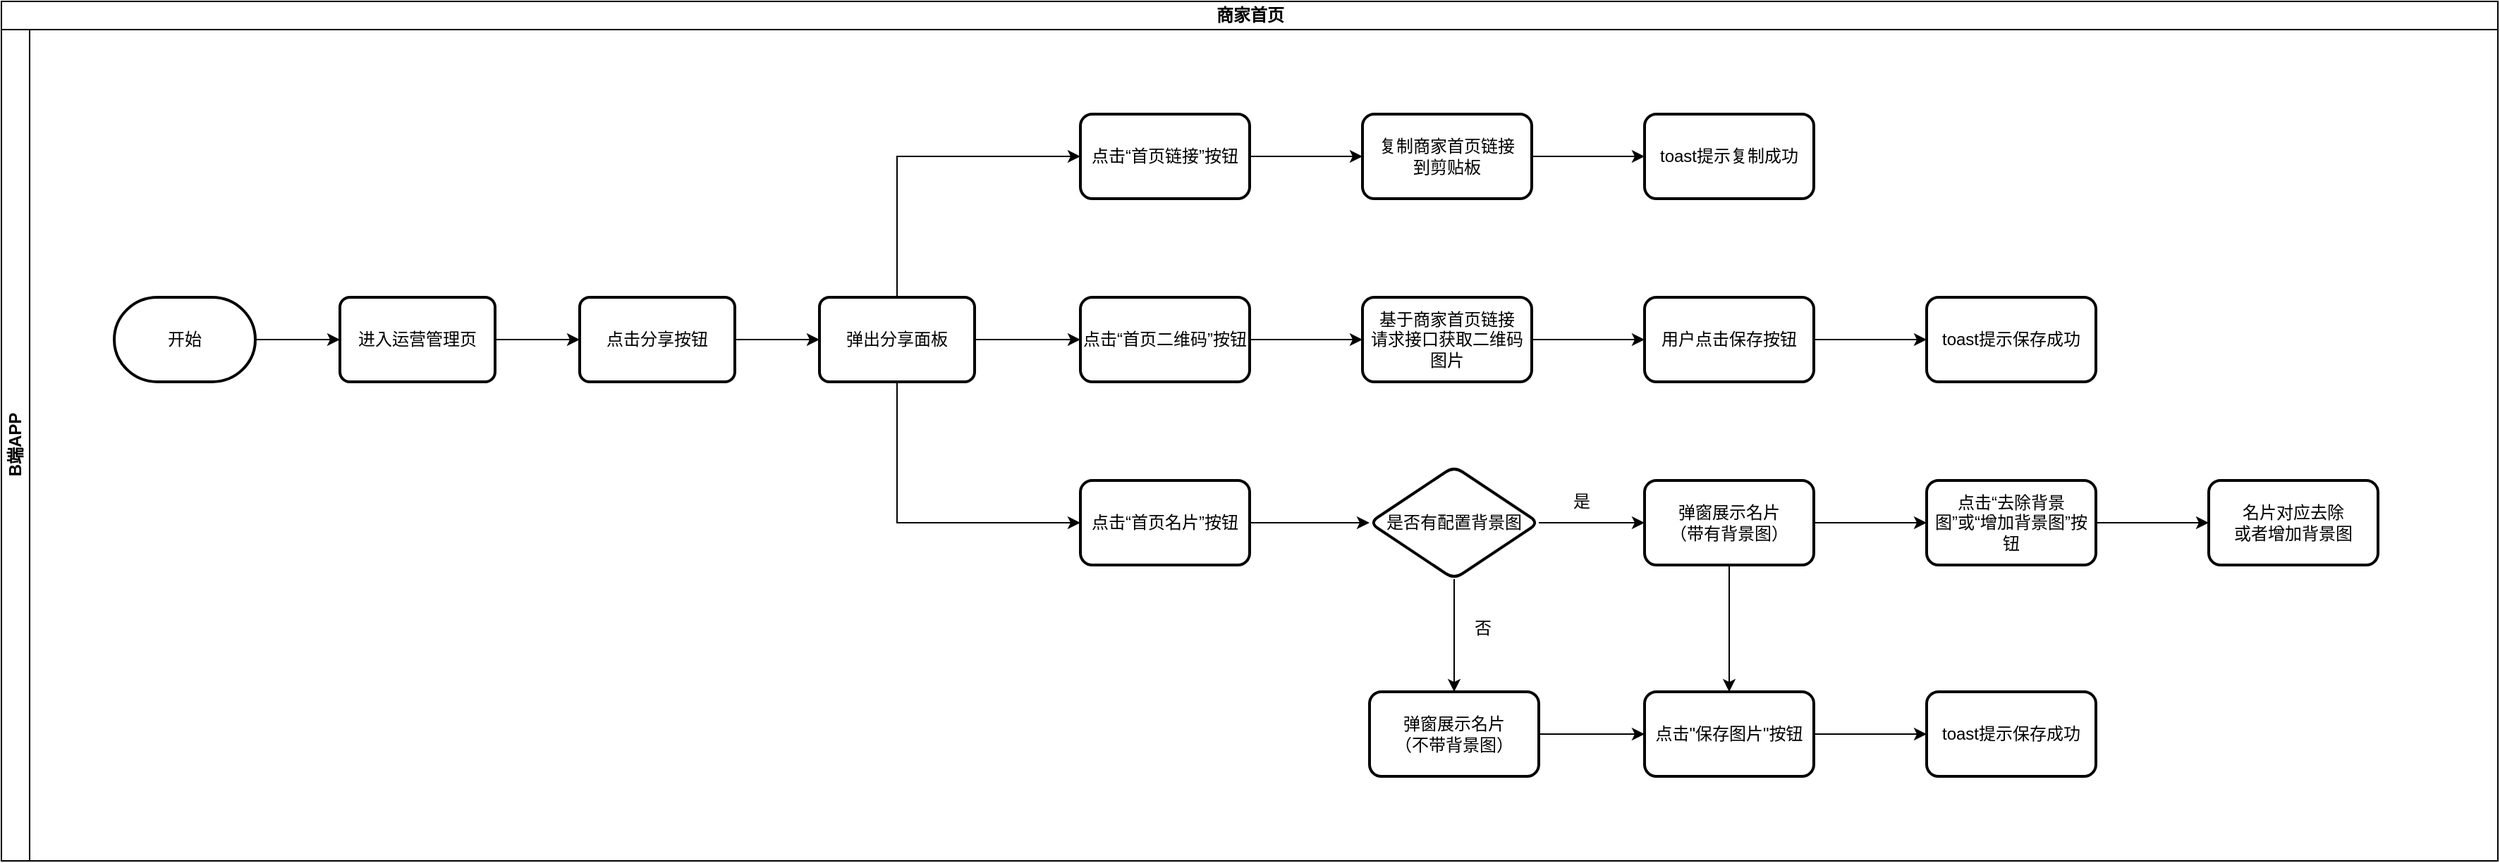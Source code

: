 <mxfile version="24.0.7" type="github">
  <diagram name="第 1 页" id="h7MW-Ii9uqY4F-rVuS4S">
    <mxGraphModel dx="2514" dy="-291" grid="1" gridSize="10" guides="1" tooltips="1" connect="1" arrows="1" fold="1" page="1" pageScale="1" pageWidth="827" pageHeight="1169" math="0" shadow="0">
      <root>
        <mxCell id="0" />
        <mxCell id="1" parent="0" />
        <mxCell id="L3Szd93HhUc9F-tcwmS9-33" value="商家首页" style="swimlane;childLayout=stackLayout;resizeParent=1;resizeParentMax=0;horizontal=1;startSize=20;horizontalStack=0;html=1;" vertex="1" parent="1">
          <mxGeometry x="-20" y="1280" width="1770" height="610" as="geometry" />
        </mxCell>
        <mxCell id="L3Szd93HhUc9F-tcwmS9-34" value="B端APP" style="swimlane;startSize=20;horizontal=0;html=1;" vertex="1" parent="L3Szd93HhUc9F-tcwmS9-33">
          <mxGeometry y="20" width="1770" height="590" as="geometry" />
        </mxCell>
        <mxCell id="L3Szd93HhUc9F-tcwmS9-35" value="" style="edgeStyle=orthogonalEdgeStyle;rounded=0;orthogonalLoop=1;jettySize=auto;html=1;" edge="1" parent="L3Szd93HhUc9F-tcwmS9-34" source="L3Szd93HhUc9F-tcwmS9-36" target="L3Szd93HhUc9F-tcwmS9-38">
          <mxGeometry relative="1" as="geometry" />
        </mxCell>
        <mxCell id="L3Szd93HhUc9F-tcwmS9-36" value="开始" style="strokeWidth=2;html=1;shape=mxgraph.flowchart.terminator;whiteSpace=wrap;" vertex="1" parent="L3Szd93HhUc9F-tcwmS9-34">
          <mxGeometry x="80" y="190" width="100" height="60" as="geometry" />
        </mxCell>
        <mxCell id="L3Szd93HhUc9F-tcwmS9-37" value="" style="edgeStyle=orthogonalEdgeStyle;rounded=0;orthogonalLoop=1;jettySize=auto;html=1;" edge="1" parent="L3Szd93HhUc9F-tcwmS9-34" source="L3Szd93HhUc9F-tcwmS9-38" target="L3Szd93HhUc9F-tcwmS9-40">
          <mxGeometry relative="1" as="geometry" />
        </mxCell>
        <mxCell id="L3Szd93HhUc9F-tcwmS9-38" value="进入运营管理页" style="rounded=1;whiteSpace=wrap;html=1;absoluteArcSize=1;arcSize=14;strokeWidth=2;" vertex="1" parent="L3Szd93HhUc9F-tcwmS9-34">
          <mxGeometry x="240" y="190" width="110" height="60" as="geometry" />
        </mxCell>
        <mxCell id="L3Szd93HhUc9F-tcwmS9-39" value="" style="edgeStyle=orthogonalEdgeStyle;rounded=0;orthogonalLoop=1;jettySize=auto;html=1;" edge="1" parent="L3Szd93HhUc9F-tcwmS9-34" source="L3Szd93HhUc9F-tcwmS9-40">
          <mxGeometry relative="1" as="geometry">
            <mxPoint x="580" y="220" as="targetPoint" />
          </mxGeometry>
        </mxCell>
        <mxCell id="L3Szd93HhUc9F-tcwmS9-40" value="点击分享按钮" style="rounded=1;whiteSpace=wrap;html=1;absoluteArcSize=1;arcSize=14;strokeWidth=2;" vertex="1" parent="L3Szd93HhUc9F-tcwmS9-34">
          <mxGeometry x="410" y="190" width="110" height="60" as="geometry" />
        </mxCell>
        <mxCell id="L3Szd93HhUc9F-tcwmS9-73" value="" style="edgeStyle=orthogonalEdgeStyle;rounded=0;orthogonalLoop=1;jettySize=auto;html=1;" edge="1" parent="L3Szd93HhUc9F-tcwmS9-34" source="L3Szd93HhUc9F-tcwmS9-41" target="L3Szd93HhUc9F-tcwmS9-72">
          <mxGeometry relative="1" as="geometry" />
        </mxCell>
        <mxCell id="L3Szd93HhUc9F-tcwmS9-41" value="弹出分享面板" style="rounded=1;whiteSpace=wrap;html=1;absoluteArcSize=1;arcSize=14;strokeWidth=2;" vertex="1" parent="L3Szd93HhUc9F-tcwmS9-34">
          <mxGeometry x="580" y="190" width="110" height="60" as="geometry" />
        </mxCell>
        <mxCell id="L3Szd93HhUc9F-tcwmS9-81" value="" style="edgeStyle=orthogonalEdgeStyle;rounded=0;orthogonalLoop=1;jettySize=auto;html=1;" edge="1" parent="L3Szd93HhUc9F-tcwmS9-34" source="L3Szd93HhUc9F-tcwmS9-72" target="L3Szd93HhUc9F-tcwmS9-80">
          <mxGeometry relative="1" as="geometry" />
        </mxCell>
        <mxCell id="L3Szd93HhUc9F-tcwmS9-72" value="点击“首页二维码”按钮" style="whiteSpace=wrap;html=1;rounded=1;arcSize=14;strokeWidth=2;" vertex="1" parent="L3Szd93HhUc9F-tcwmS9-34">
          <mxGeometry x="765" y="190" width="120" height="60" as="geometry" />
        </mxCell>
        <mxCell id="L3Szd93HhUc9F-tcwmS9-77" value="" style="edgeStyle=orthogonalEdgeStyle;rounded=0;orthogonalLoop=1;jettySize=auto;html=1;" edge="1" parent="L3Szd93HhUc9F-tcwmS9-34" source="L3Szd93HhUc9F-tcwmS9-74" target="L3Szd93HhUc9F-tcwmS9-76">
          <mxGeometry relative="1" as="geometry" />
        </mxCell>
        <mxCell id="L3Szd93HhUc9F-tcwmS9-74" value="点击“首页链接”按钮" style="whiteSpace=wrap;html=1;rounded=1;arcSize=14;strokeWidth=2;" vertex="1" parent="L3Szd93HhUc9F-tcwmS9-34">
          <mxGeometry x="765" y="60" width="120" height="60" as="geometry" />
        </mxCell>
        <mxCell id="L3Szd93HhUc9F-tcwmS9-90" value="" style="edgeStyle=orthogonalEdgeStyle;rounded=0;orthogonalLoop=1;jettySize=auto;html=1;" edge="1" parent="L3Szd93HhUc9F-tcwmS9-34" source="L3Szd93HhUc9F-tcwmS9-75" target="L3Szd93HhUc9F-tcwmS9-89">
          <mxGeometry relative="1" as="geometry" />
        </mxCell>
        <mxCell id="L3Szd93HhUc9F-tcwmS9-75" value="点击“首页名片”按钮" style="whiteSpace=wrap;html=1;rounded=1;arcSize=14;strokeWidth=2;" vertex="1" parent="L3Szd93HhUc9F-tcwmS9-34">
          <mxGeometry x="765" y="320" width="120" height="60" as="geometry" />
        </mxCell>
        <mxCell id="L3Szd93HhUc9F-tcwmS9-79" value="" style="edgeStyle=orthogonalEdgeStyle;rounded=0;orthogonalLoop=1;jettySize=auto;html=1;" edge="1" parent="L3Szd93HhUc9F-tcwmS9-34" source="L3Szd93HhUc9F-tcwmS9-76" target="L3Szd93HhUc9F-tcwmS9-78">
          <mxGeometry relative="1" as="geometry" />
        </mxCell>
        <mxCell id="L3Szd93HhUc9F-tcwmS9-76" value="复制商家首页链接&lt;div&gt;到剪贴板&lt;/div&gt;" style="whiteSpace=wrap;html=1;rounded=1;arcSize=14;strokeWidth=2;" vertex="1" parent="L3Szd93HhUc9F-tcwmS9-34">
          <mxGeometry x="965" y="60" width="120" height="60" as="geometry" />
        </mxCell>
        <mxCell id="L3Szd93HhUc9F-tcwmS9-78" value="toast提示复制成功" style="whiteSpace=wrap;html=1;rounded=1;arcSize=14;strokeWidth=2;" vertex="1" parent="L3Szd93HhUc9F-tcwmS9-34">
          <mxGeometry x="1165" y="60" width="120" height="60" as="geometry" />
        </mxCell>
        <mxCell id="L3Szd93HhUc9F-tcwmS9-83" value="" style="edgeStyle=orthogonalEdgeStyle;rounded=0;orthogonalLoop=1;jettySize=auto;html=1;" edge="1" parent="L3Szd93HhUc9F-tcwmS9-34" source="L3Szd93HhUc9F-tcwmS9-80" target="L3Szd93HhUc9F-tcwmS9-82">
          <mxGeometry relative="1" as="geometry" />
        </mxCell>
        <mxCell id="L3Szd93HhUc9F-tcwmS9-80" value="基于商家首页链接&lt;div&gt;请求接口获取二维码图片&lt;/div&gt;" style="whiteSpace=wrap;html=1;rounded=1;arcSize=14;strokeWidth=2;" vertex="1" parent="L3Szd93HhUc9F-tcwmS9-34">
          <mxGeometry x="965" y="190" width="120" height="60" as="geometry" />
        </mxCell>
        <mxCell id="L3Szd93HhUc9F-tcwmS9-85" value="" style="edgeStyle=orthogonalEdgeStyle;rounded=0;orthogonalLoop=1;jettySize=auto;html=1;" edge="1" parent="L3Szd93HhUc9F-tcwmS9-34" source="L3Szd93HhUc9F-tcwmS9-82" target="L3Szd93HhUc9F-tcwmS9-84">
          <mxGeometry relative="1" as="geometry" />
        </mxCell>
        <mxCell id="L3Szd93HhUc9F-tcwmS9-82" value="用户点击保存按钮" style="whiteSpace=wrap;html=1;rounded=1;arcSize=14;strokeWidth=2;" vertex="1" parent="L3Szd93HhUc9F-tcwmS9-34">
          <mxGeometry x="1165" y="190" width="120" height="60" as="geometry" />
        </mxCell>
        <mxCell id="L3Szd93HhUc9F-tcwmS9-84" value="toast提示保存成功" style="whiteSpace=wrap;html=1;rounded=1;arcSize=14;strokeWidth=2;" vertex="1" parent="L3Szd93HhUc9F-tcwmS9-34">
          <mxGeometry x="1365" y="190" width="120" height="60" as="geometry" />
        </mxCell>
        <mxCell id="L3Szd93HhUc9F-tcwmS9-92" value="" style="edgeStyle=orthogonalEdgeStyle;rounded=0;orthogonalLoop=1;jettySize=auto;html=1;" edge="1" parent="L3Szd93HhUc9F-tcwmS9-34" source="L3Szd93HhUc9F-tcwmS9-89" target="L3Szd93HhUc9F-tcwmS9-91">
          <mxGeometry relative="1" as="geometry" />
        </mxCell>
        <mxCell id="L3Szd93HhUc9F-tcwmS9-106" value="" style="edgeStyle=orthogonalEdgeStyle;rounded=0;orthogonalLoop=1;jettySize=auto;html=1;" edge="1" parent="L3Szd93HhUc9F-tcwmS9-34" source="L3Szd93HhUc9F-tcwmS9-89" target="L3Szd93HhUc9F-tcwmS9-93">
          <mxGeometry relative="1" as="geometry" />
        </mxCell>
        <mxCell id="L3Szd93HhUc9F-tcwmS9-89" value="是否有配置背景图" style="rhombus;whiteSpace=wrap;html=1;rounded=1;arcSize=14;strokeWidth=2;" vertex="1" parent="L3Szd93HhUc9F-tcwmS9-34">
          <mxGeometry x="970" y="310" width="120" height="80" as="geometry" />
        </mxCell>
        <mxCell id="L3Szd93HhUc9F-tcwmS9-105" value="" style="edgeStyle=orthogonalEdgeStyle;rounded=0;orthogonalLoop=1;jettySize=auto;html=1;" edge="1" parent="L3Szd93HhUc9F-tcwmS9-34" source="L3Szd93HhUc9F-tcwmS9-91" target="L3Szd93HhUc9F-tcwmS9-104">
          <mxGeometry relative="1" as="geometry" />
        </mxCell>
        <mxCell id="L3Szd93HhUc9F-tcwmS9-107" value="" style="edgeStyle=orthogonalEdgeStyle;rounded=0;orthogonalLoop=1;jettySize=auto;html=1;" edge="1" parent="L3Szd93HhUc9F-tcwmS9-34" source="L3Szd93HhUc9F-tcwmS9-91" target="L3Szd93HhUc9F-tcwmS9-100">
          <mxGeometry relative="1" as="geometry" />
        </mxCell>
        <mxCell id="L3Szd93HhUc9F-tcwmS9-91" value="弹窗展示名片&lt;div&gt;（带有背景图）&lt;/div&gt;" style="whiteSpace=wrap;html=1;rounded=1;arcSize=14;strokeWidth=2;" vertex="1" parent="L3Szd93HhUc9F-tcwmS9-34">
          <mxGeometry x="1165" y="320" width="120" height="60" as="geometry" />
        </mxCell>
        <mxCell id="L3Szd93HhUc9F-tcwmS9-101" value="" style="edgeStyle=orthogonalEdgeStyle;rounded=0;orthogonalLoop=1;jettySize=auto;html=1;" edge="1" parent="L3Szd93HhUc9F-tcwmS9-34" source="L3Szd93HhUc9F-tcwmS9-93" target="L3Szd93HhUc9F-tcwmS9-100">
          <mxGeometry relative="1" as="geometry" />
        </mxCell>
        <mxCell id="L3Szd93HhUc9F-tcwmS9-93" value="弹窗展示名片&lt;div&gt;（不带背景图）&lt;/div&gt;" style="whiteSpace=wrap;html=1;rounded=1;arcSize=14;strokeWidth=2;" vertex="1" parent="L3Szd93HhUc9F-tcwmS9-34">
          <mxGeometry x="970" y="470" width="120" height="60" as="geometry" />
        </mxCell>
        <mxCell id="L3Szd93HhUc9F-tcwmS9-97" value="是" style="text;html=1;align=center;verticalAlign=middle;resizable=0;points=[];autosize=1;strokeColor=none;fillColor=none;" vertex="1" parent="L3Szd93HhUc9F-tcwmS9-34">
          <mxGeometry x="1100" y="320" width="40" height="30" as="geometry" />
        </mxCell>
        <mxCell id="L3Szd93HhUc9F-tcwmS9-98" value="否" style="text;html=1;align=center;verticalAlign=middle;resizable=0;points=[];autosize=1;strokeColor=none;fillColor=none;" vertex="1" parent="L3Szd93HhUc9F-tcwmS9-34">
          <mxGeometry x="1030" y="410" width="40" height="30" as="geometry" />
        </mxCell>
        <mxCell id="L3Szd93HhUc9F-tcwmS9-103" value="" style="edgeStyle=orthogonalEdgeStyle;rounded=0;orthogonalLoop=1;jettySize=auto;html=1;" edge="1" parent="L3Szd93HhUc9F-tcwmS9-34" source="L3Szd93HhUc9F-tcwmS9-100" target="L3Szd93HhUc9F-tcwmS9-102">
          <mxGeometry relative="1" as="geometry" />
        </mxCell>
        <mxCell id="L3Szd93HhUc9F-tcwmS9-100" value="点击&quot;保存图片&quot;按钮" style="whiteSpace=wrap;html=1;rounded=1;arcSize=14;strokeWidth=2;" vertex="1" parent="L3Szd93HhUc9F-tcwmS9-34">
          <mxGeometry x="1165" y="470" width="120" height="60" as="geometry" />
        </mxCell>
        <mxCell id="L3Szd93HhUc9F-tcwmS9-102" value="toast提示保存成功" style="whiteSpace=wrap;html=1;rounded=1;arcSize=14;strokeWidth=2;" vertex="1" parent="L3Szd93HhUc9F-tcwmS9-34">
          <mxGeometry x="1365" y="470" width="120" height="60" as="geometry" />
        </mxCell>
        <mxCell id="L3Szd93HhUc9F-tcwmS9-109" value="" style="edgeStyle=orthogonalEdgeStyle;rounded=0;orthogonalLoop=1;jettySize=auto;html=1;" edge="1" parent="L3Szd93HhUc9F-tcwmS9-34" source="L3Szd93HhUc9F-tcwmS9-104" target="L3Szd93HhUc9F-tcwmS9-108">
          <mxGeometry relative="1" as="geometry" />
        </mxCell>
        <mxCell id="L3Szd93HhUc9F-tcwmS9-104" value="点击“去除背景图”或“增加背景图”按钮" style="whiteSpace=wrap;html=1;rounded=1;arcSize=14;strokeWidth=2;" vertex="1" parent="L3Szd93HhUc9F-tcwmS9-34">
          <mxGeometry x="1365" y="320" width="120" height="60" as="geometry" />
        </mxCell>
        <mxCell id="L3Szd93HhUc9F-tcwmS9-108" value="名片对应去除&lt;div&gt;或者增加背景图&lt;/div&gt;" style="whiteSpace=wrap;html=1;rounded=1;arcSize=14;strokeWidth=2;" vertex="1" parent="L3Szd93HhUc9F-tcwmS9-34">
          <mxGeometry x="1565" y="320" width="120" height="60" as="geometry" />
        </mxCell>
        <mxCell id="L3Szd93HhUc9F-tcwmS9-110" value="" style="endArrow=classic;html=1;rounded=0;exitX=0.5;exitY=0;exitDx=0;exitDy=0;entryX=0;entryY=0.5;entryDx=0;entryDy=0;" edge="1" parent="L3Szd93HhUc9F-tcwmS9-34" source="L3Szd93HhUc9F-tcwmS9-41" target="L3Szd93HhUc9F-tcwmS9-74">
          <mxGeometry width="50" height="50" relative="1" as="geometry">
            <mxPoint x="500" y="90" as="sourcePoint" />
            <mxPoint x="550" y="40" as="targetPoint" />
            <Array as="points">
              <mxPoint x="635" y="90" />
            </Array>
          </mxGeometry>
        </mxCell>
        <mxCell id="L3Szd93HhUc9F-tcwmS9-111" value="" style="endArrow=classic;html=1;rounded=0;exitX=0.5;exitY=1;exitDx=0;exitDy=0;entryX=0;entryY=0.5;entryDx=0;entryDy=0;" edge="1" parent="L3Szd93HhUc9F-tcwmS9-34" source="L3Szd93HhUc9F-tcwmS9-41" target="L3Szd93HhUc9F-tcwmS9-75">
          <mxGeometry width="50" height="50" relative="1" as="geometry">
            <mxPoint x="420" y="390" as="sourcePoint" />
            <mxPoint x="470" y="340" as="targetPoint" />
            <Array as="points">
              <mxPoint x="635" y="350" />
            </Array>
          </mxGeometry>
        </mxCell>
      </root>
    </mxGraphModel>
  </diagram>
</mxfile>
